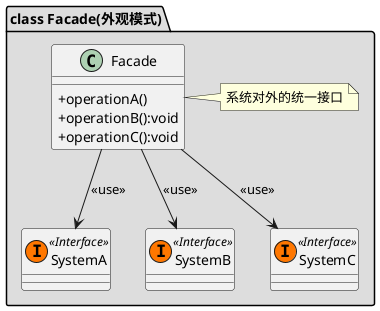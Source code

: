 @startuml
skinparam classAttributeIconSize 0

package "class Facade(外观模式)" #DDDDDD {
    class Facade{
    + operationA()
    + operationB():void
    + operationC():void
    }
    note right: 系统对外的统一接口

    class SystemA << (I,#FF7700) Interface>>
    class SystemB << (I,#FF7700) Interface>>
    class SystemC << (I,#FF7700) Interface>>
    Facade --> SystemA:<<use>>
    Facade --> SystemB:<<use>>
    Facade --> SystemC:<<use>>
}
@enduml
